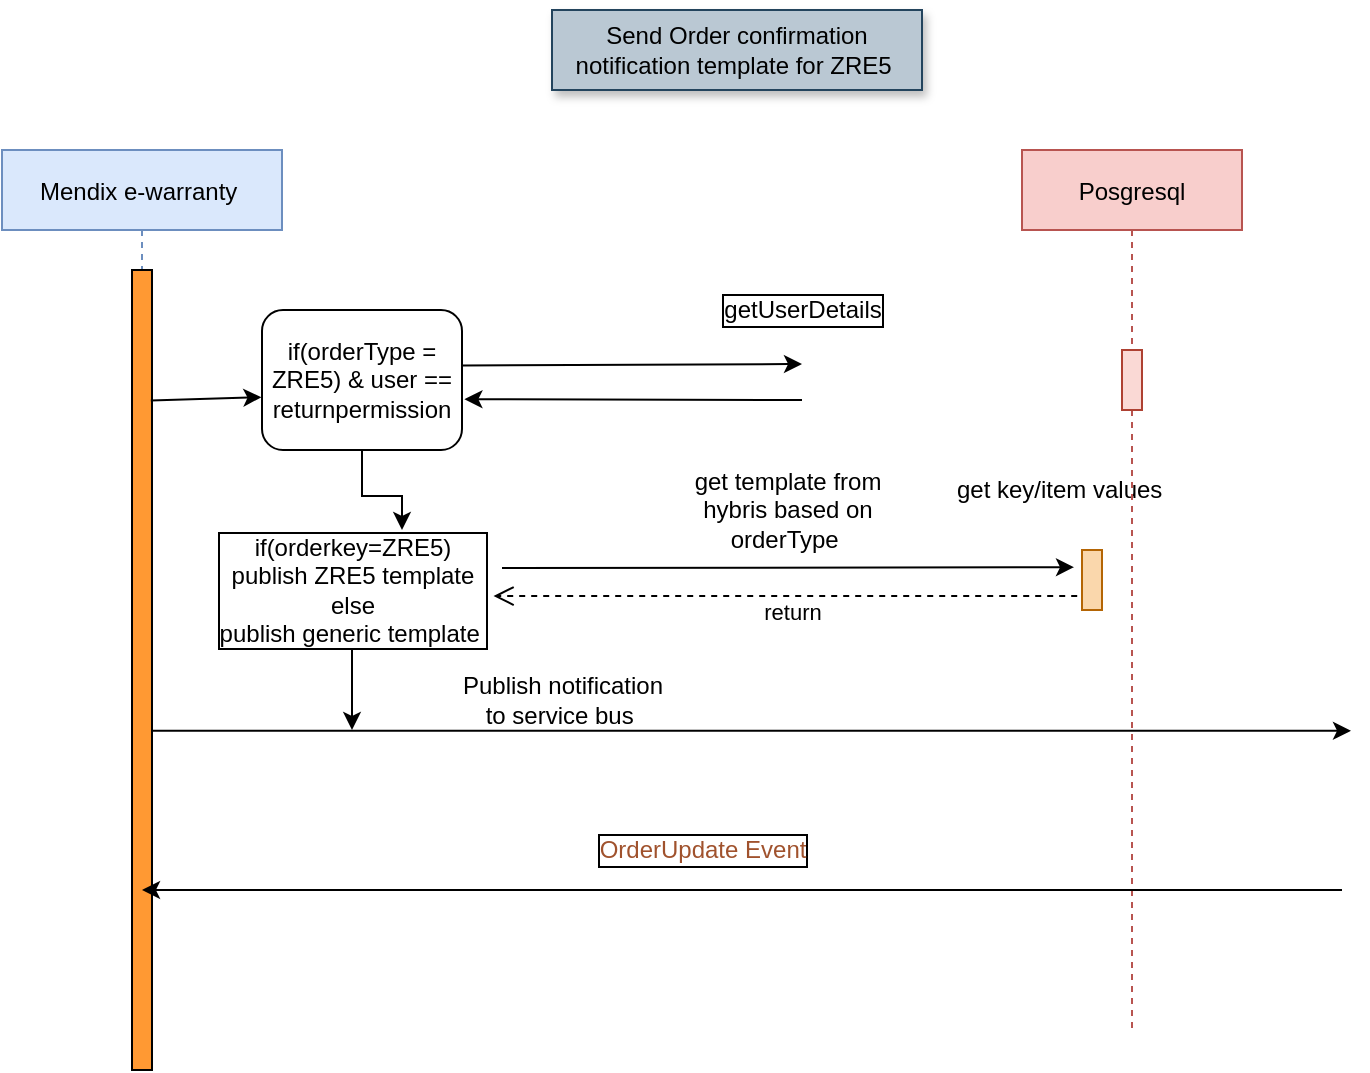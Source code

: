 <mxfile version="14.0.0" type="github">
  <diagram id="kgpKYQtTHZ0yAKxKKP6v" name="Page-1">
    <mxGraphModel dx="1038" dy="548" grid="1" gridSize="10" guides="1" tooltips="1" connect="1" arrows="1" fold="1" page="1" pageScale="1" pageWidth="850" pageHeight="1100" math="0" shadow="0">
      <root>
        <mxCell id="0" />
        <mxCell id="1" parent="0" />
        <object label="Mendix e-warranty " id="3nuBFxr9cyL0pnOWT2aG-1">
          <mxCell style="shape=umlLifeline;perimeter=lifelinePerimeter;container=1;collapsible=0;recursiveResize=0;rounded=0;shadow=0;strokeWidth=1;fillColor=#dae8fc;strokeColor=#6c8ebf;" parent="1" vertex="1">
            <mxGeometry x="40" y="80" width="140" height="440" as="geometry" />
          </mxCell>
        </object>
        <mxCell id="3nuBFxr9cyL0pnOWT2aG-2" value="" style="points=[];perimeter=orthogonalPerimeter;rounded=0;shadow=0;strokeWidth=1;fillColor=#FF9933;" parent="3nuBFxr9cyL0pnOWT2aG-1" vertex="1">
          <mxGeometry x="65" y="60" width="10" height="400" as="geometry" />
        </mxCell>
        <mxCell id="S-PPVUhzRQh5IIJFHJLY-30" value="Send Order confirmation notification template for ZRE5&amp;nbsp;" style="text;html=1;align=center;verticalAlign=middle;whiteSpace=wrap;rounded=0;shadow=1;fillColor=#bac8d3;strokeColor=#23445d;" parent="1" vertex="1">
          <mxGeometry x="315" y="10" width="185" height="40" as="geometry" />
        </mxCell>
        <mxCell id="uPZaJIyxfJ7PoCBkE-e1-41" style="edgeStyle=orthogonalEdgeStyle;rounded=0;orthogonalLoop=1;jettySize=auto;html=1;" parent="1" source="uPZaJIyxfJ7PoCBkE-e1-15" edge="1">
          <mxGeometry relative="1" as="geometry">
            <mxPoint x="240" y="270" as="targetPoint" />
            <Array as="points">
              <mxPoint x="220" y="253" />
              <mxPoint x="240" y="253" />
            </Array>
          </mxGeometry>
        </mxCell>
        <mxCell id="uPZaJIyxfJ7PoCBkE-e1-15" value="if(orderType = ZRE5) &amp;amp; user == returnpermission" style="rounded=1;whiteSpace=wrap;html=1;" parent="1" vertex="1">
          <mxGeometry x="170" y="160" width="100" height="70" as="geometry" />
        </mxCell>
        <mxCell id="uPZaJIyxfJ7PoCBkE-e1-21" value="" style="endArrow=classic;html=1;entryX=-0.003;entryY=0.623;entryDx=0;entryDy=0;entryPerimeter=0;exitX=0.94;exitY=0.163;exitDx=0;exitDy=0;exitPerimeter=0;" parent="1" source="3nuBFxr9cyL0pnOWT2aG-2" target="uPZaJIyxfJ7PoCBkE-e1-15" edge="1">
          <mxGeometry width="50" height="50" relative="1" as="geometry">
            <mxPoint x="110" y="204" as="sourcePoint" />
            <mxPoint x="450" y="260" as="targetPoint" />
          </mxGeometry>
        </mxCell>
        <mxCell id="uPZaJIyxfJ7PoCBkE-e1-23" value="Publish notification &lt;br&gt;to service bus&amp;nbsp;" style="text;html=1;align=center;verticalAlign=middle;resizable=0;points=[];autosize=1;labelBorderColor=none;" parent="1" vertex="1">
          <mxGeometry x="260" y="340" width="120" height="30" as="geometry" />
        </mxCell>
        <mxCell id="uPZaJIyxfJ7PoCBkE-e1-24" value="" style="endArrow=classic;html=1;entryX=-0.4;entryY=0.287;entryDx=0;entryDy=0;entryPerimeter=0;" parent="1" target="uPZaJIyxfJ7PoCBkE-e1-67" edge="1">
          <mxGeometry width="50" height="50" relative="1" as="geometry">
            <mxPoint x="290" y="289" as="sourcePoint" />
            <mxPoint x="450" y="210" as="targetPoint" />
            <Array as="points" />
          </mxGeometry>
        </mxCell>
        <mxCell id="uPZaJIyxfJ7PoCBkE-e1-31" value="get key/item values&amp;nbsp;" style="text;html=1;align=center;verticalAlign=middle;resizable=0;points=[];autosize=1;" parent="1" vertex="1">
          <mxGeometry x="510" y="240" width="120" height="20" as="geometry" />
        </mxCell>
        <mxCell id="uPZaJIyxfJ7PoCBkE-e1-34" value="&lt;span style=&quot;color: rgba(0 , 0 , 0 , 0) ; font-family: monospace ; font-size: 0px&quot;&gt;g&lt;/span&gt;" style="text;html=1;align=center;verticalAlign=middle;resizable=0;points=[];autosize=1;" parent="1" vertex="1">
          <mxGeometry x="440" y="250" width="20" height="20" as="geometry" />
        </mxCell>
        <mxCell id="uPZaJIyxfJ7PoCBkE-e1-35" value="get template from hybris based on orderType&amp;nbsp;" style="text;html=1;strokeColor=none;fillColor=none;align=center;verticalAlign=middle;whiteSpace=wrap;rounded=0;" parent="1" vertex="1">
          <mxGeometry x="372.5" y="250" width="120" height="20" as="geometry" />
        </mxCell>
        <mxCell id="uPZaJIyxfJ7PoCBkE-e1-36" value="Posgresql" style="shape=umlLifeline;perimeter=lifelinePerimeter;container=1;collapsible=0;recursiveResize=0;rounded=0;shadow=0;strokeWidth=1;fillColor=#f8cecc;strokeColor=#b85450;" parent="1" vertex="1">
          <mxGeometry x="550" y="80" width="110" height="440" as="geometry" />
        </mxCell>
        <mxCell id="uPZaJIyxfJ7PoCBkE-e1-66" value="" style="html=1;points=[];perimeter=orthogonalPerimeter;labelBackgroundColor=#ffffff;fillColor=#fad9d5;strokeColor=#ae4132;" parent="uPZaJIyxfJ7PoCBkE-e1-36" vertex="1">
          <mxGeometry x="50" y="100" width="10" height="30" as="geometry" />
        </mxCell>
        <mxCell id="uPZaJIyxfJ7PoCBkE-e1-38" value="" style="endArrow=classic;html=1;exitX=1.004;exitY=0.397;exitDx=0;exitDy=0;exitPerimeter=0;" parent="1" source="uPZaJIyxfJ7PoCBkE-e1-15" edge="1">
          <mxGeometry width="50" height="50" relative="1" as="geometry">
            <mxPoint x="300" y="207" as="sourcePoint" />
            <mxPoint x="440" y="187" as="targetPoint" />
            <Array as="points" />
          </mxGeometry>
        </mxCell>
        <mxCell id="uPZaJIyxfJ7PoCBkE-e1-39" value="getUserDetails" style="text;html=1;align=center;verticalAlign=middle;resizable=0;points=[];autosize=1;labelBackgroundColor=#ffffff;labelBorderColor=#000000;" parent="1" vertex="1">
          <mxGeometry x="395" y="150" width="90" height="20" as="geometry" />
        </mxCell>
        <mxCell id="uPZaJIyxfJ7PoCBkE-e1-40" value="" style="endArrow=classic;html=1;entryX=1.012;entryY=0.637;entryDx=0;entryDy=0;entryPerimeter=0;" parent="1" target="uPZaJIyxfJ7PoCBkE-e1-15" edge="1">
          <mxGeometry width="50" height="50" relative="1" as="geometry">
            <mxPoint x="440" y="205" as="sourcePoint" />
            <mxPoint x="450" y="210" as="targetPoint" />
          </mxGeometry>
        </mxCell>
        <mxCell id="uPZaJIyxfJ7PoCBkE-e1-46" value="&lt;span style=&quot;color: #a0522d&quot;&gt;OrderUpdate Event&lt;/span&gt;" style="text;html=1;align=center;verticalAlign=middle;resizable=0;points=[];autosize=1;labelBackgroundColor=none;labelBorderColor=#000000;" parent="1" vertex="1">
          <mxGeometry x="330" y="420" width="120" height="20" as="geometry" />
        </mxCell>
        <mxCell id="uPZaJIyxfJ7PoCBkE-e1-48" value="" style="endArrow=classic;html=1;exitX=1.02;exitY=0.576;exitDx=0;exitDy=0;exitPerimeter=0;" parent="1" source="3nuBFxr9cyL0pnOWT2aG-2" edge="1">
          <mxGeometry width="50" height="50" relative="1" as="geometry">
            <mxPoint x="530" y="260" as="sourcePoint" />
            <mxPoint x="714.5" y="370.4" as="targetPoint" />
          </mxGeometry>
        </mxCell>
        <mxCell id="uPZaJIyxfJ7PoCBkE-e1-56" style="edgeStyle=orthogonalEdgeStyle;rounded=0;orthogonalLoop=1;jettySize=auto;html=1;" parent="1" source="uPZaJIyxfJ7PoCBkE-e1-51" edge="1">
          <mxGeometry relative="1" as="geometry">
            <mxPoint x="215" y="370" as="targetPoint" />
          </mxGeometry>
        </mxCell>
        <mxCell id="uPZaJIyxfJ7PoCBkE-e1-51" value="&lt;span&gt;if(orderkey=ZRE5) &lt;br&gt;publish ZRE5 template&lt;br&gt;else&lt;br&gt;publish generic template&amp;nbsp;&lt;/span&gt;" style="text;html=1;align=center;verticalAlign=middle;resizable=0;points=[];autosize=1;labelBorderColor=#000000;" parent="1" vertex="1">
          <mxGeometry x="140" y="270" width="150" height="60" as="geometry" />
        </mxCell>
        <mxCell id="uPZaJIyxfJ7PoCBkE-e1-55" value="" style="endArrow=classic;html=1;" parent="1" target="3nuBFxr9cyL0pnOWT2aG-1" edge="1">
          <mxGeometry width="50" height="50" relative="1" as="geometry">
            <mxPoint x="710" y="450" as="sourcePoint" />
            <mxPoint x="580" y="290" as="targetPoint" />
          </mxGeometry>
        </mxCell>
        <mxCell id="uPZaJIyxfJ7PoCBkE-e1-67" value="" style="html=1;points=[];perimeter=orthogonalPerimeter;labelBackgroundColor=#ffffff;fillColor=#fad7ac;strokeColor=#b46504;" parent="1" vertex="1">
          <mxGeometry x="580" y="280" width="10" height="30" as="geometry" />
        </mxCell>
        <mxCell id="uPZaJIyxfJ7PoCBkE-e1-68" value="return" style="html=1;verticalAlign=bottom;endArrow=open;dashed=1;endSize=8;exitX=-0.24;exitY=0.767;exitDx=0;exitDy=0;exitPerimeter=0;" parent="1" source="uPZaJIyxfJ7PoCBkE-e1-67" edge="1">
          <mxGeometry x="-0.024" y="17" relative="1" as="geometry">
            <mxPoint x="590" y="220" as="sourcePoint" />
            <mxPoint x="285.75" y="303.01" as="targetPoint" />
            <mxPoint as="offset" />
          </mxGeometry>
        </mxCell>
      </root>
    </mxGraphModel>
  </diagram>
</mxfile>

